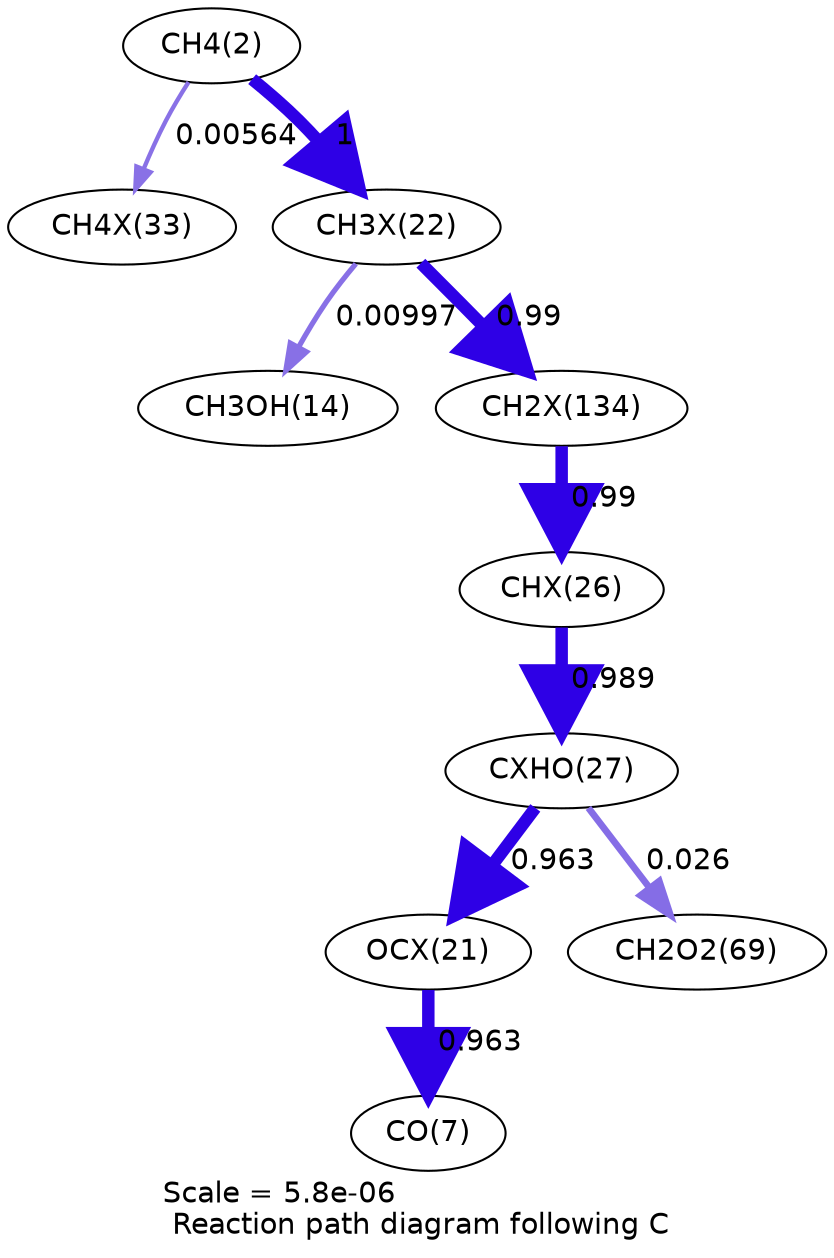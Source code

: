digraph reaction_paths {
center=1;
s4 -> s33[fontname="Helvetica", penwidth=2.09, arrowsize=1.05, color="0.7, 0.506, 0.9"
, label=" 0.00564"];
s4 -> s27[fontname="Helvetica", penwidth=6, arrowsize=3, color="0.7, 1.5, 0.9"
, label=" 1"];
s27 -> s16[fontname="Helvetica", penwidth=2.52, arrowsize=1.26, color="0.7, 0.51, 0.9"
, label=" 0.00997"];
s27 -> s40[fontname="Helvetica", penwidth=5.99, arrowsize=3, color="0.7, 1.49, 0.9"
, label=" 0.99"];
s40 -> s31[fontname="Helvetica", penwidth=5.99, arrowsize=3, color="0.7, 1.49, 0.9"
, label=" 0.99"];
s31 -> s32[fontname="Helvetica", penwidth=5.99, arrowsize=3, color="0.7, 1.49, 0.9"
, label=" 0.989"];
s32 -> s26[fontname="Helvetica", penwidth=5.97, arrowsize=2.99, color="0.7, 1.46, 0.9"
, label=" 0.963"];
s32 -> s21[fontname="Helvetica", penwidth=3.25, arrowsize=1.62, color="0.7, 0.526, 0.9"
, label=" 0.026"];
s26 -> s9[fontname="Helvetica", penwidth=5.97, arrowsize=2.99, color="0.7, 1.46, 0.9"
, label=" 0.963"];
s4 [ fontname="Helvetica", label="CH4(2)"];
s9 [ fontname="Helvetica", label="CO(7)"];
s16 [ fontname="Helvetica", label="CH3OH(14)"];
s21 [ fontname="Helvetica", label="CH2O2(69)"];
s26 [ fontname="Helvetica", label="OCX(21)"];
s27 [ fontname="Helvetica", label="CH3X(22)"];
s31 [ fontname="Helvetica", label="CHX(26)"];
s32 [ fontname="Helvetica", label="CXHO(27)"];
s33 [ fontname="Helvetica", label="CH4X(33)"];
s40 [ fontname="Helvetica", label="CH2X(134)"];
 label = "Scale = 5.8e-06\l Reaction path diagram following C";
 fontname = "Helvetica";
}
